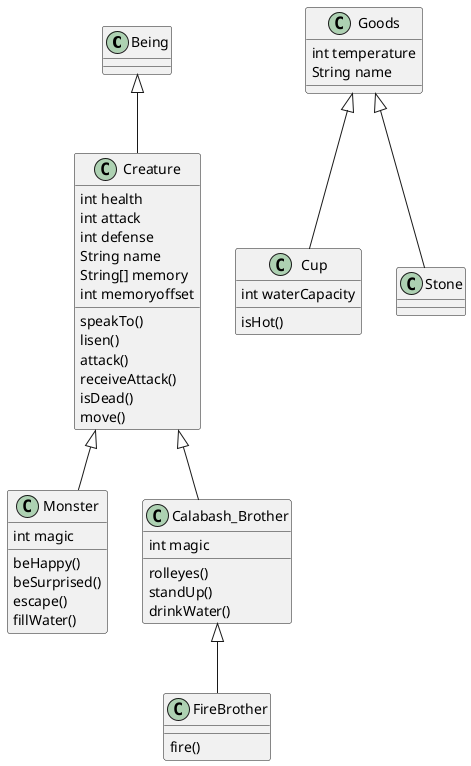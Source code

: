 @startuml
Being <|-- Creature
Goods <|-- Cup
Goods <|-- Stone
Creature <|-- Monster
Creature <|-- Calabash_Brother
Calabash_Brother <|-- FireBrother

class Creature{
    int health
    int attack
    int defense
    String name
    String[] memory
    int memoryoffset

    speakTo()
    lisen()
    attack()
    receiveAttack()
    isDead()
    move()
}

class Calabash_Brother{
    int magic
    rolleyes()
    standUp()
    drinkWater()
}

class Cup{
    int waterCapacity
    isHot()
}

class FireBrother{
    fire()
}

class Goods{
    int temperature
    String name
}

class Monster{
   int magic
   beHappy()
   beSurprised()
   escape()
   fillWater()
}

@enduml